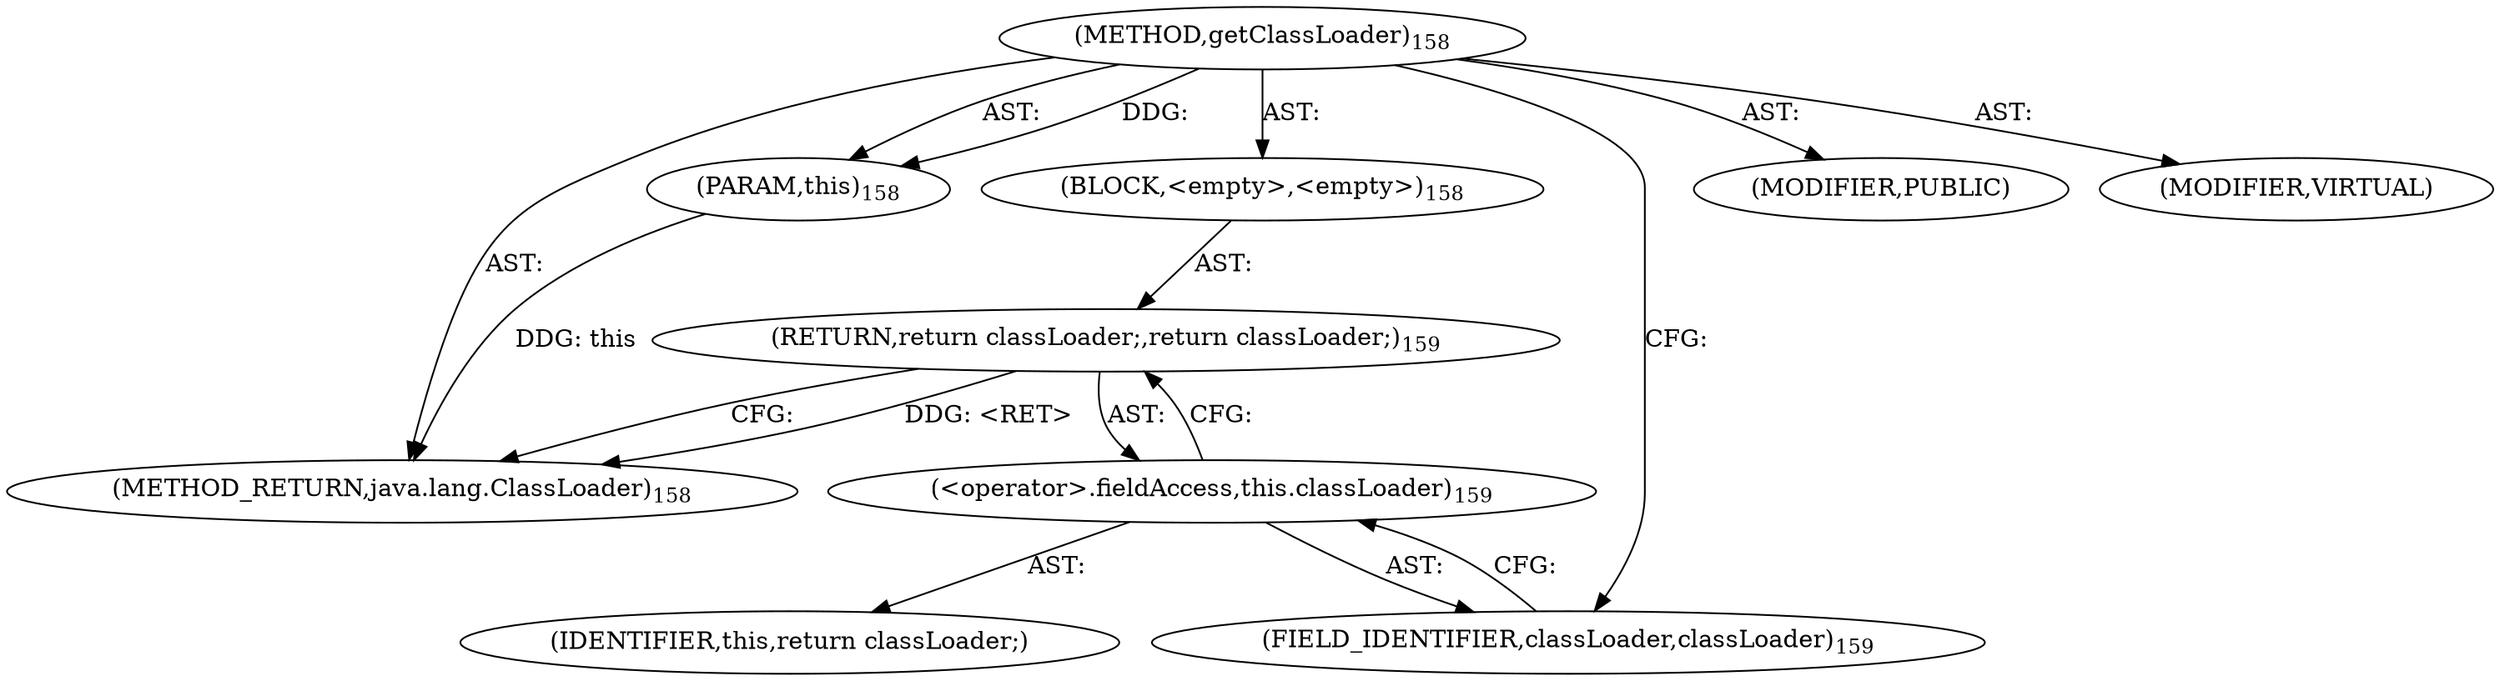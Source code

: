 digraph "getClassLoader" {  
"111669149704" [label = <(METHOD,getClassLoader)<SUB>158</SUB>> ]
"115964117012" [label = <(PARAM,this)<SUB>158</SUB>> ]
"25769803787" [label = <(BLOCK,&lt;empty&gt;,&lt;empty&gt;)<SUB>158</SUB>> ]
"146028888067" [label = <(RETURN,return classLoader;,return classLoader;)<SUB>159</SUB>> ]
"30064771097" [label = <(&lt;operator&gt;.fieldAccess,this.classLoader)<SUB>159</SUB>> ]
"68719476776" [label = <(IDENTIFIER,this,return classLoader;)> ]
"55834574860" [label = <(FIELD_IDENTIFIER,classLoader,classLoader)<SUB>159</SUB>> ]
"133143986198" [label = <(MODIFIER,PUBLIC)> ]
"133143986199" [label = <(MODIFIER,VIRTUAL)> ]
"128849018888" [label = <(METHOD_RETURN,java.lang.ClassLoader)<SUB>158</SUB>> ]
  "111669149704" -> "115964117012"  [ label = "AST: "] 
  "111669149704" -> "25769803787"  [ label = "AST: "] 
  "111669149704" -> "133143986198"  [ label = "AST: "] 
  "111669149704" -> "133143986199"  [ label = "AST: "] 
  "111669149704" -> "128849018888"  [ label = "AST: "] 
  "25769803787" -> "146028888067"  [ label = "AST: "] 
  "146028888067" -> "30064771097"  [ label = "AST: "] 
  "30064771097" -> "68719476776"  [ label = "AST: "] 
  "30064771097" -> "55834574860"  [ label = "AST: "] 
  "146028888067" -> "128849018888"  [ label = "CFG: "] 
  "30064771097" -> "146028888067"  [ label = "CFG: "] 
  "55834574860" -> "30064771097"  [ label = "CFG: "] 
  "111669149704" -> "55834574860"  [ label = "CFG: "] 
  "146028888067" -> "128849018888"  [ label = "DDG: &lt;RET&gt;"] 
  "115964117012" -> "128849018888"  [ label = "DDG: this"] 
  "111669149704" -> "115964117012"  [ label = "DDG: "] 
}
